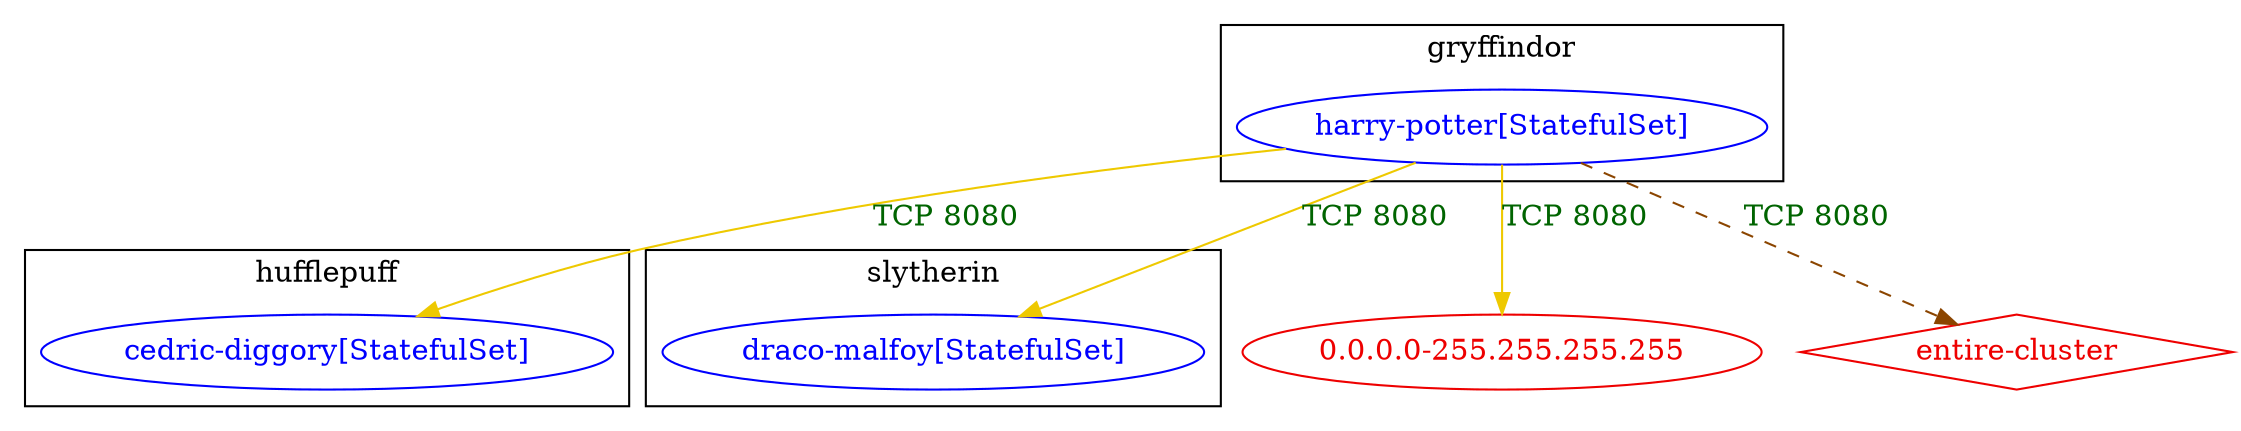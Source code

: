digraph {
	subgraph "cluster_gryffindor" {
		color="black"
		fontcolor="black"
		"gryffindor/harry-potter[StatefulSet]" [label="harry-potter[StatefulSet]" color="blue" fontcolor="blue"]
		label="gryffindor"
	}
	subgraph "cluster_hufflepuff" {
		color="black"
		fontcolor="black"
		"hufflepuff/cedric-diggory[StatefulSet]" [label="cedric-diggory[StatefulSet]" color="blue" fontcolor="blue"]
		label="hufflepuff"
	}
	subgraph "cluster_slytherin" {
		color="black"
		fontcolor="black"
		"slytherin/draco-malfoy[StatefulSet]" [label="draco-malfoy[StatefulSet]" color="blue" fontcolor="blue"]
		label="slytherin"
	}
	"0.0.0.0-255.255.255.255" [label="0.0.0.0-255.255.255.255" color="red2" fontcolor="red2"]
	"entire-cluster" [label="entire-cluster" color="red2" fontcolor="red2" shape=diamond]
	"gryffindor/harry-potter[StatefulSet]" -> "0.0.0.0-255.255.255.255" [label="TCP 8080" color="gold2" fontcolor="darkgreen" weight=1]
	"gryffindor/harry-potter[StatefulSet]" -> "entire-cluster" [label="TCP 8080" color="darkorange4" fontcolor="darkgreen" weight=0.5 style=dashed]
	"gryffindor/harry-potter[StatefulSet]" -> "hufflepuff/cedric-diggory[StatefulSet]" [label="TCP 8080" color="gold2" fontcolor="darkgreen" weight=0.5]
	"gryffindor/harry-potter[StatefulSet]" -> "slytherin/draco-malfoy[StatefulSet]" [label="TCP 8080" color="gold2" fontcolor="darkgreen" weight=0.5]
}